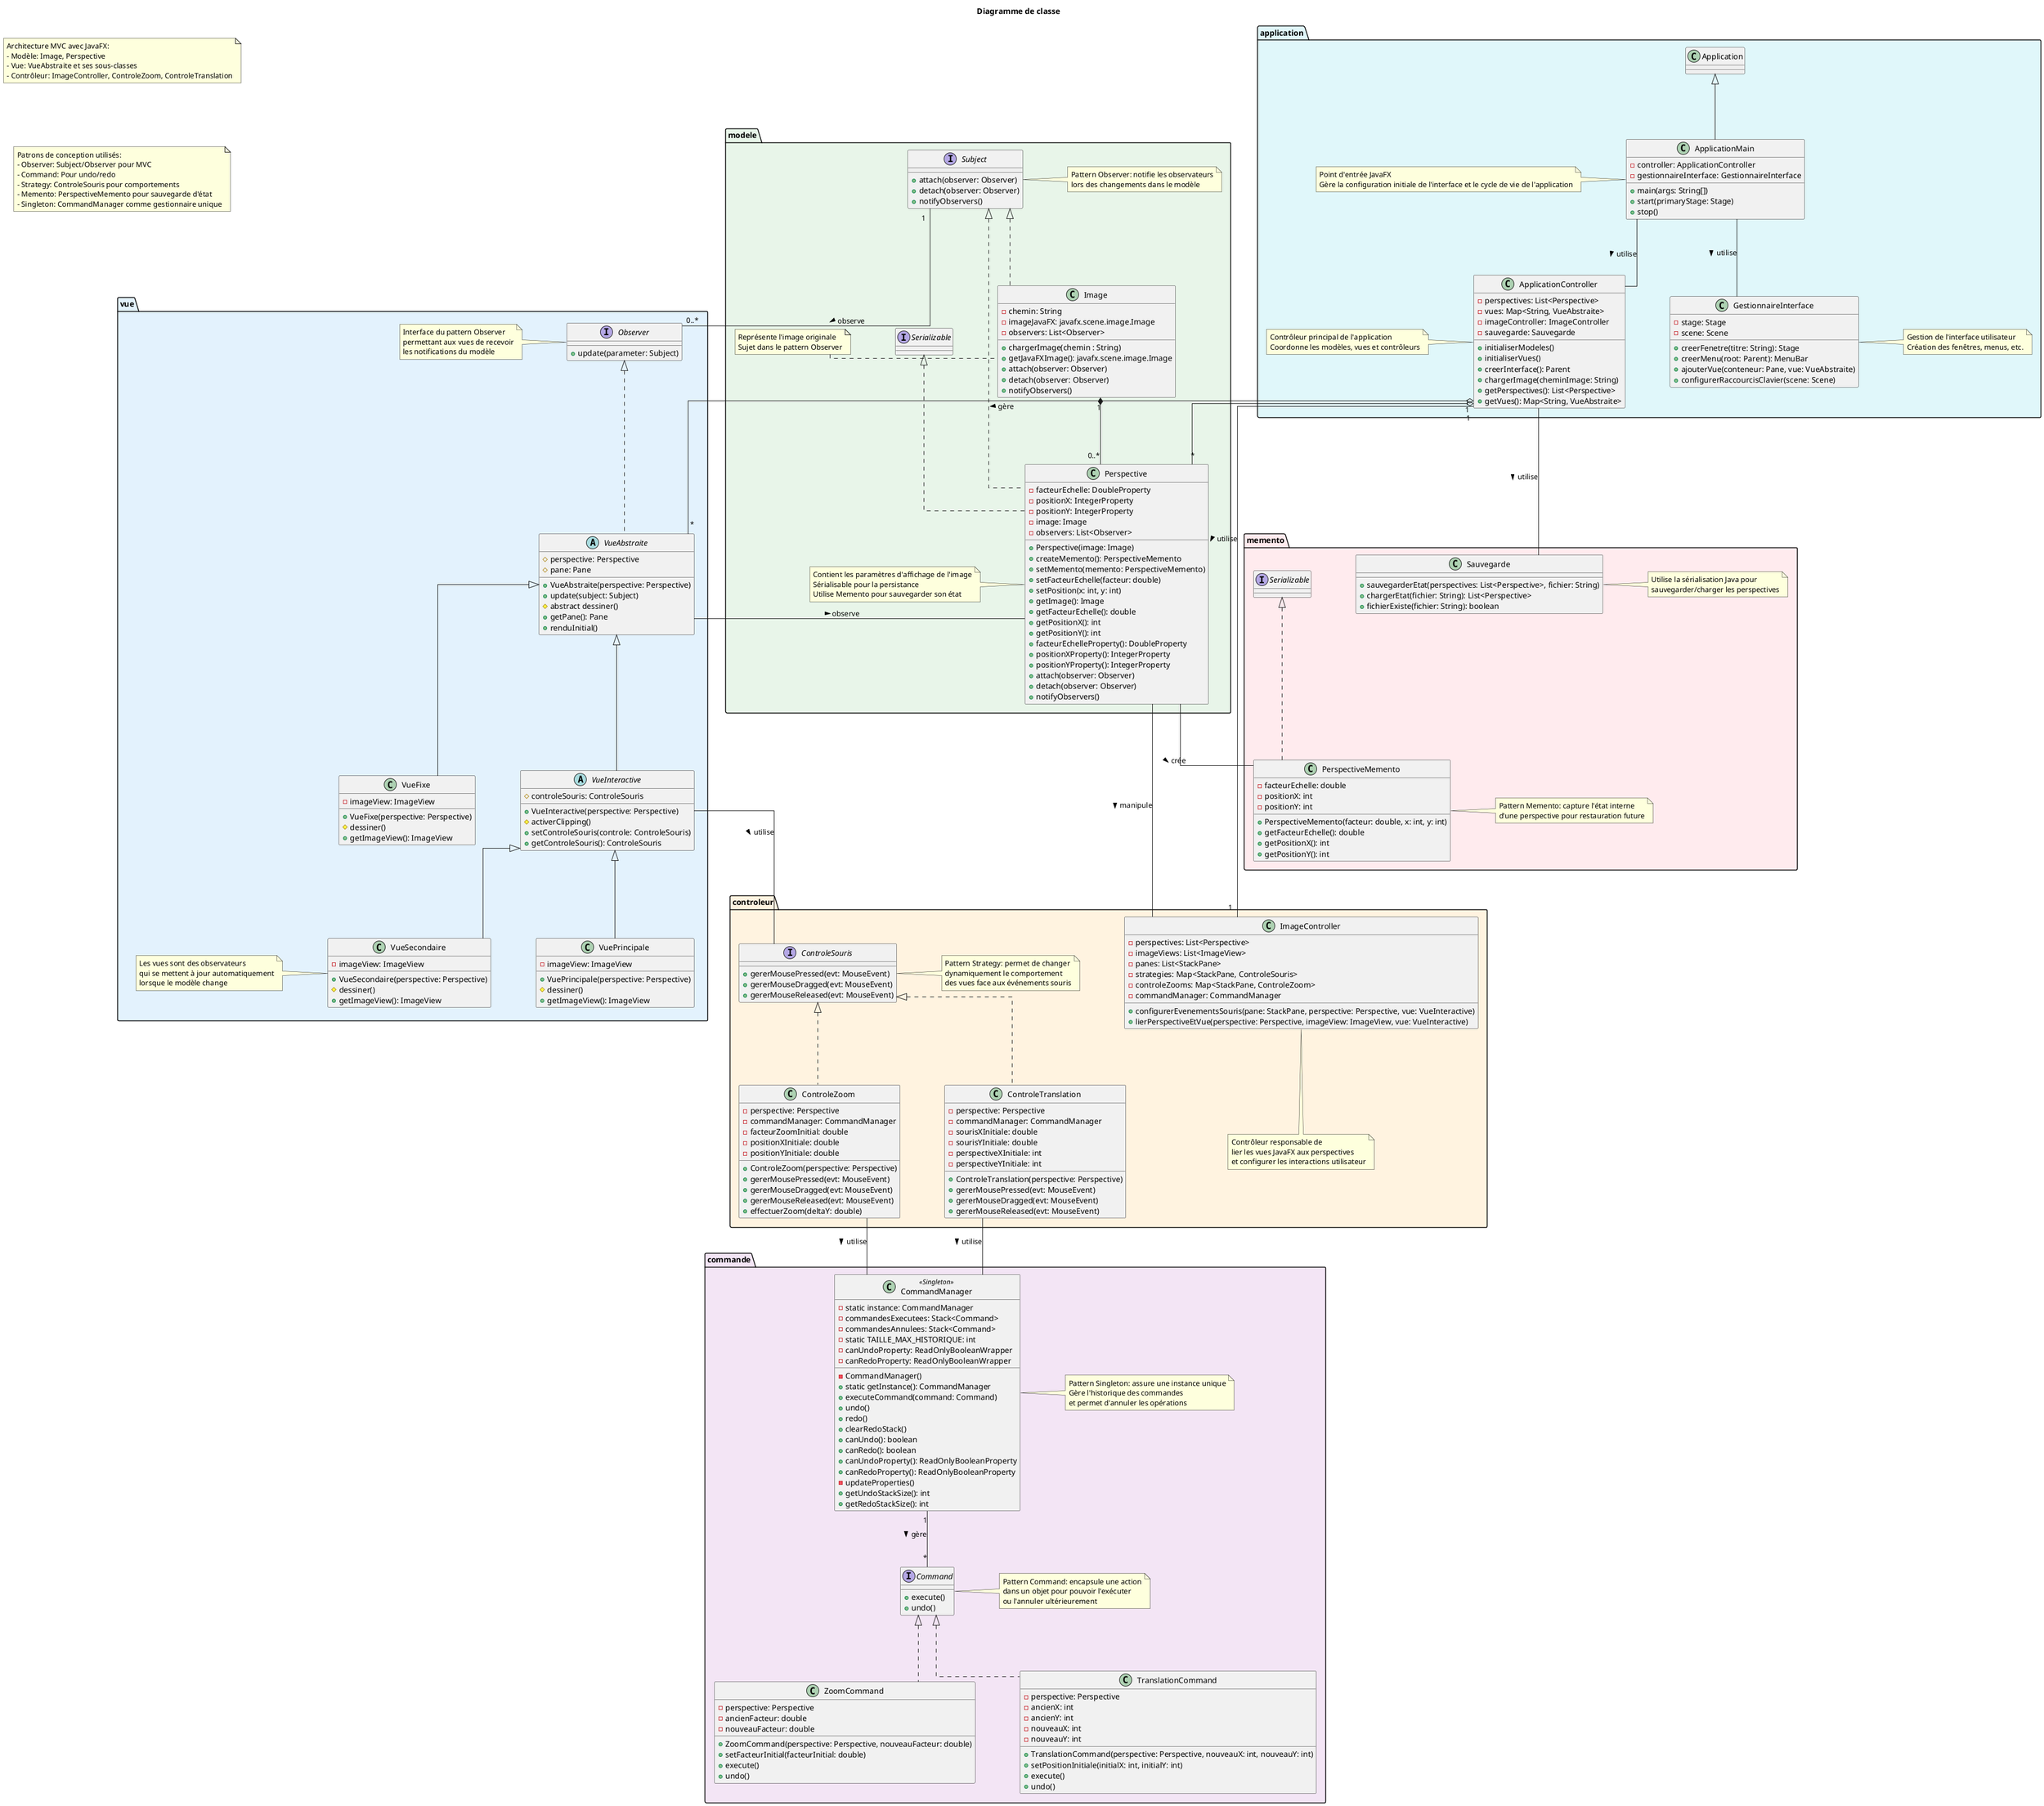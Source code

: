 @startuml
'Architecture MVC avec patrons de conception
title Diagramme de classe

skinparam linetype ortho
skinparam nodesep 80
skinparam ranksep 100
skinparam shadowing false

package "modele" #E8F5E9 {
  class Image implements Subject {
    -chemin: String
    -imageJavaFX: javafx.scene.image.Image
    -observers: List<Observer>
    +chargerImage(chemin : String)
    +getJavaFXImage(): javafx.scene.image.Image
    +attach(observer: Observer)
    +detach(observer: Observer)
    +notifyObservers()
  }
  note left of Image
    Représente l'image originale
    Sujet dans le pattern Observer
  endnote

  class Perspective implements Subject, Serializable {
    -facteurEchelle: DoubleProperty
    -positionX: IntegerProperty
    -positionY: IntegerProperty
    -image: Image
    -observers: List<Observer>
    +Perspective(image: Image)
    +createMemento(): PerspectiveMemento
    +setMemento(memento: PerspectiveMemento)
    +setFacteurEchelle(facteur: double)
    +setPosition(x: int, y: int)
    +getImage(): Image
    +getFacteurEchelle(): double
    +getPositionX(): int
    +getPositionY(): int
    +facteurEchelleProperty(): DoubleProperty
    +positionXProperty(): IntegerProperty
    +positionYProperty(): IntegerProperty
    +attach(observer: Observer)
    +detach(observer: Observer)
    +notifyObservers()
  }
  note left of Perspective
    Contient les paramètres d'affichage de l'image
    Sérialisable pour la persistance
    Utilise Memento pour sauvegarder son état
  endnote

  interface Subject {
    +attach(observer: Observer)
    +detach(observer: Observer)
    +notifyObservers()
  }
  note right of Subject
    Pattern Observer: notifie les observateurs
    lors des changements dans le modèle
  endnote
}

package "vue" #E3F2FD {
  interface Observer {
    +update(parameter: Subject)
  }
  note left of Observer
    Interface du pattern Observer
    permettant aux vues de recevoir
    les notifications du modèle
  endnote

  abstract class VueAbstraite implements Observer {
    #perspective: Perspective
    #pane: Pane
    +VueAbstraite(perspective: Perspective)
    +update(subject: Subject)
    #abstract dessiner()
    +getPane(): Pane
    +renduInitial()
  }

  class VueFixe extends VueAbstraite {
    -imageView: ImageView
    +VueFixe(perspective: Perspective)
    #dessiner()
    +getImageView(): ImageView
  }

  abstract class VueInteractive extends VueAbstraite {
    #controleSouris: ControleSouris
    +VueInteractive(perspective: Perspective)
    #activerClipping()
    +setControleSouris(controle: ControleSouris)
    +getControleSouris(): ControleSouris
  }

  class VuePrincipale extends VueInteractive {
    -imageView: ImageView
    +VuePrincipale(perspective: Perspective)
    #dessiner()
    +getImageView(): ImageView
}

  class VueSecondaire extends VueInteractive {
    -imageView: ImageView
    +VueSecondaire(perspective: Perspective)
    #dessiner()
    +getImageView(): ImageView
  }
  note left of VueSecondaire
    Les vues sont des observateurs
    qui se mettent à jour automatiquement
    lorsque le modèle change
  endnote
}

package "controleur" #FFF3E0 {
  interface ControleSouris {
    +gererMousePressed(evt: MouseEvent)
    +gererMouseDragged(evt: MouseEvent)
    +gererMouseReleased(evt: MouseEvent)
  }
  note right of ControleSouris
    Pattern Strategy: permet de changer
    dynamiquement le comportement
    des vues face aux événements souris
  endnote

  class ControleZoom {
    -perspective: Perspective
    -commandManager: CommandManager
    -facteurZoomInitial: double
    -positionXInitiale: double
    -positionYInitiale: double
    +ControleZoom(perspective: Perspective)
    +gererMousePressed(evt: MouseEvent)
    +gererMouseDragged(evt: MouseEvent)
    +gererMouseReleased(evt: MouseEvent)
    +effectuerZoom(deltaY: double)
}

  class ControleTranslation {
    -perspective: Perspective
    -commandManager: CommandManager
    -sourisXInitiale: double
    -sourisYInitiale: double
    -perspectiveXInitiale: int
    -perspectiveYInitiale: int
    +ControleTranslation(perspective: Perspective)
    +gererMousePressed(evt: MouseEvent)
    +gererMouseDragged(evt: MouseEvent)
    +gererMouseReleased(evt: MouseEvent)
  }

  class ImageController {
    -perspectives: List<Perspective>
    -imageViews: List<ImageView>
    -panes: List<StackPane>
    -strategies: Map<StackPane, ControleSouris>
    -controleZooms: Map<StackPane, ControleZoom>
    -commandManager: CommandManager
    +configurerEvenementsSouris(pane: StackPane, perspective: Perspective, vue: VueInteractive)
    +lierPerspectiveEtVue(perspective: Perspective, imageView: ImageView, vue: VueInteractive)
  }
  note bottom of ImageController
    Contrôleur responsable de
    lier les vues JavaFX aux perspectives
    et configurer les interactions utilisateur
  endnote
}

package "commande" #F3E5F5 {
  interface Command {
    +execute()
    +undo()
  }
  note right of Command
    Pattern Command: encapsule une action
    dans un objet pour pouvoir l'exécuter
    ou l'annuler ultérieurement
  endnote

  class ZoomCommand implements Command {
    -perspective: Perspective
    -ancienFacteur: double
    -nouveauFacteur: double
    +ZoomCommand(perspective: Perspective, nouveauFacteur: double)
    +setFacteurInitial(facteurInitial: double)
    +execute()
    +undo()
  }

  class TranslationCommand implements Command {
    -perspective: Perspective
    -ancienX: int
    -ancienY: int
    -nouveauX: int
    -nouveauY: int
    +TranslationCommand(perspective: Perspective, nouveauX: int, nouveauY: int)
    +setPositionInitiale(initialX: int, initialY: int)
    +execute()
    +undo()
  }

  class CommandManager << Singleton >> {
    -static instance: CommandManager
    -commandesExecutees: Stack<Command>
    -commandesAnnulees: Stack<Command>
    -static TAILLE_MAX_HISTORIQUE: int
    -canUndoProperty: ReadOnlyBooleanWrapper
    -canRedoProperty: ReadOnlyBooleanWrapper
    -CommandManager()
    +static getInstance(): CommandManager
    +executeCommand(command: Command)
    +undo()
    +redo()
    +clearRedoStack()
    +canUndo(): boolean
    +canRedo(): boolean
    +canUndoProperty(): ReadOnlyBooleanProperty
    +canRedoProperty(): ReadOnlyBooleanProperty
    -updateProperties()
    +getUndoStackSize(): int
    +getRedoStackSize(): int
  }
  note right of CommandManager
    Pattern Singleton: assure une instance unique
    Gère l'historique des commandes
    et permet d'annuler les opérations
  endnote
}

package "memento" #FFEBEE {
  class PerspectiveMemento implements Serializable {
    -facteurEchelle: double
    -positionX: int
    -positionY: int
    +PerspectiveMemento(facteur: double, x: int, y: int)
    +getFacteurEchelle(): double
    +getPositionX(): int
    +getPositionY(): int
  }
  note right of PerspectiveMemento
    Pattern Memento: capture l'état interne
    d'une perspective pour restauration future
  endnote

  class Sauvegarde {
    +sauvegarderEtat(perspectives: List<Perspective>, fichier: String)
    +chargerEtat(fichier: String): List<Perspective>
    +fichierExiste(fichier: String): boolean
  }
  note right of Sauvegarde
    Utilise la sérialisation Java pour
    sauvegarder/charger les perspectives
  endnote
}

package "application" #E0F7FA {
  class ApplicationMain extends Application {
    -controller: ApplicationController
    -gestionnaireInterface: GestionnaireInterface
    +main(args: String[])
    +start(primaryStage: Stage)
    +stop()
  }
  note left of ApplicationMain
    Point d'entrée JavaFX
    Gère la configuration initiale de l'interface et le cycle de vie de l'application
  endnote

  class ApplicationController {
      -perspectives: List<Perspective>
      -vues: Map<String, VueAbstraite>
      -imageController: ImageController
      -sauvegarde: Sauvegarde
      +initialiserModeles()
      +initialiserVues()
      +creerInterface(): Parent
      +chargerImage(cheminImage: String)
      +getPerspectives(): List<Perspective>
      +getVues(): Map<String, VueAbstraite>
  }
  note left of ApplicationController
    Contrôleur principal de l'application
    Coordonne les modèles, vues et contrôleurs
  endnote

  class GestionnaireInterface {
    -stage: Stage
    -scene: Scene
    +creerFenetre(titre: String): Stage
    +creerMenu(root: Parent): MenuBar
    +ajouterVue(conteneur: Pane, vue: VueAbstraite)
    +configurerRaccourcisClavier(scene: Scene)
  }
  note right of GestionnaireInterface
    Gestion de l'interface utilisateur
    Création des fenêtres, menus, etc.
  endnote
}

' Relations
Subject "1" -- "0..*" Observer : observe >
Image "1" *-- "0..*" Perspective
Perspective -- PerspectiveMemento : crée >
VueAbstraite -- Perspective : observe >
VueInteractive -- ControleSouris : utilise >

' Relations de contrôleur
ControleSouris <|.. ControleZoom
ControleSouris <|.. ControleTranslation
CommandManager "1" -- "*" Command : gère >
ControleZoom -- CommandManager : utilise >
ControleTranslation -- CommandManager : utilise >
Perspective -- ImageController : manipule >

' Relations d'application
ApplicationController -- Sauvegarde : utilise >
ApplicationController "1" o-- "*" Perspective
ApplicationController "1" -- "1" ImageController : utilise >
ApplicationController "1" o-- "*" VueAbstraite : gère >
ApplicationMain -- ApplicationController : utilise >
ApplicationMain -- GestionnaireInterface : utilise >

note as N1
Architecture MVC avec JavaFX:
- Modèle: Image, Perspective
- Vue: VueAbstraite et ses sous-classes
- Contrôleur: ImageController, ControleZoom, ControleTranslation
end note

note as N2
Patrons de conception utilisés:
- Observer: Subject/Observer pour MVC
- Command: Pour undo/redo
- Strategy: ControleSouris pour comportements
- Memento: PerspectiveMemento pour sauvegarde d'état
- Singleton: CommandManager comme gestionnaire unique
end note

N1 -[hidden]-> N2
N2 -[hidden]-> vue
@enduml